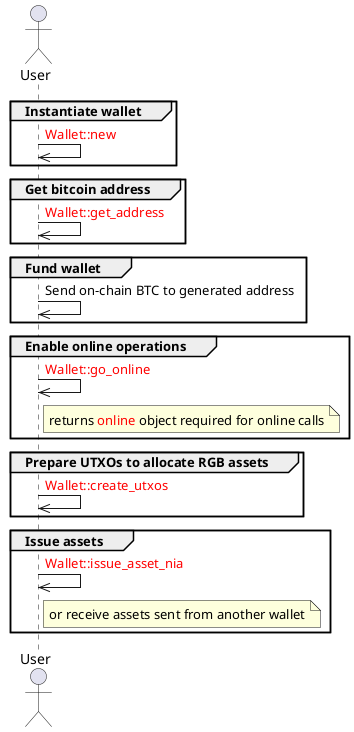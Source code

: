 @startuml
Actor User as R

group Instantiate wallet
R ->> R: <font color=red>Wallet::new</font>
end

group Get bitcoin address
R ->> R: <font color=red>Wallet::get_address</font>
end

group Fund wallet
R ->> R: Send on-chain BTC to generated address
end

group Enable online operations
R ->> R: <font color=red>Wallet::go_online</font>
note right of R: returns <font color=red>online</font> object required for online calls
end

group Prepare UTXOs to allocate RGB assets
R ->> R: <font color=red>Wallet::create_utxos</font>
end

group Issue assets
R ->> R: <font color=red>Wallet::issue_asset_nia</font>
note right of R: or receive assets sent from another wallet
end
@enduml
